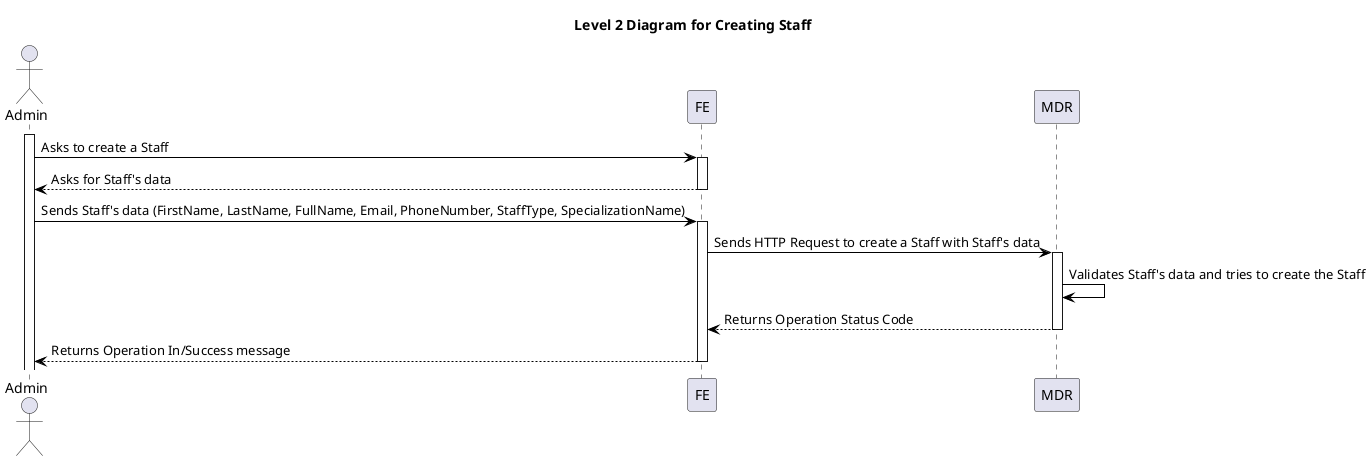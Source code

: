 @startuml level_2

title Level 2 Diagram for Creating Staff

hide empty members

skinparam class {
    BackgroundColor<<valueObject>> #D6EAF8
    BackgroundColor<<root>> #FDEBD0
    BackgroundColor<<service>> #D1F2EB
    BackgroundColor #FEF9E7
    ArrowColor Black
}

skinparam package {
    BackgroundColor #EBF5FB
}

actor Admin as A
participant "FE" as FE
participant "MDR" as MDR

activate A
A -> FE: Asks to create a Staff
activate FE
FE --> A: Asks for Staff's data
deactivate FE
A -> FE: Sends Staff's data (FirstName, LastName, FullName, Email, PhoneNumber, StaffType, SpecializationName)
activate FE
FE -> MDR: Sends HTTP Request to create a Staff with Staff's data
activate MDR
MDR -> MDR: Validates Staff's data and tries to create the Staff
MDR --> FE: Returns Operation Status Code
deactivate MDR
FE --> A: Returns Operation In/Success message
deactivate FE

@enduml
